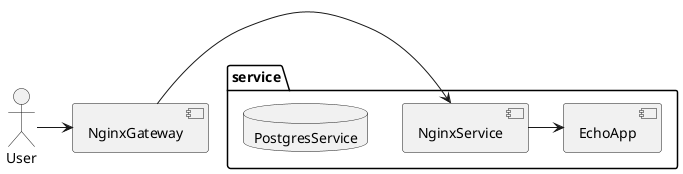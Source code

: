 @startuml
actor User
component NginxGateway

package "service" {
component NginxService
component EchoApp
database PostgresService
}

User -> NginxGateway
NginxGateway -> NginxService
NginxService -> EchoApp
@enduml
